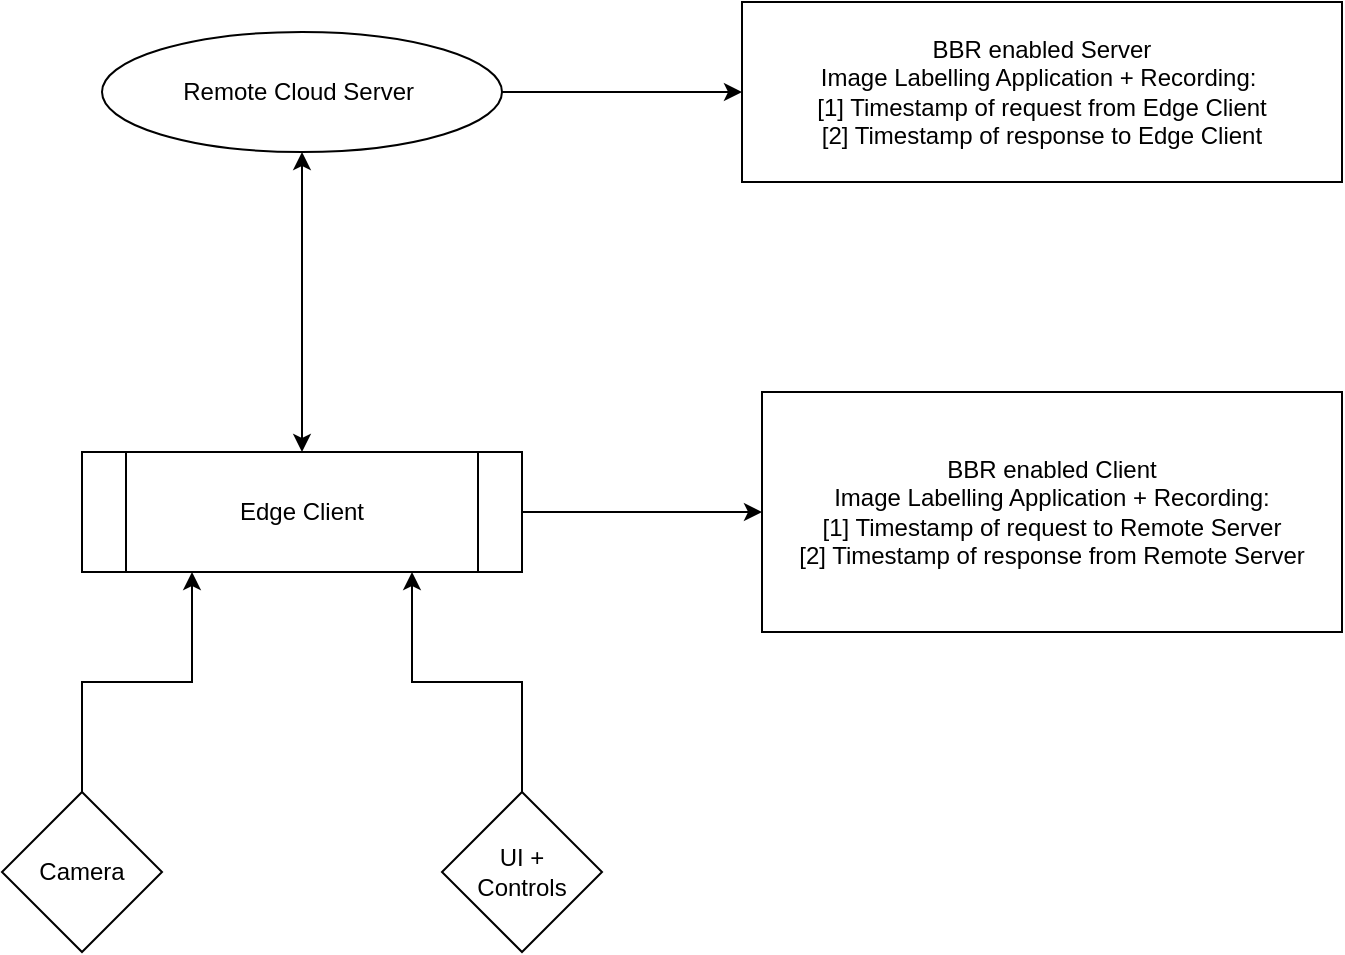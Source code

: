 <mxfile version="20.8.0" type="device"><diagram id="y_NSt7GkJxzaYznIdNos" name="Page-1"><mxGraphModel dx="1009" dy="550" grid="1" gridSize="10" guides="1" tooltips="1" connect="1" arrows="1" fold="1" page="1" pageScale="1" pageWidth="850" pageHeight="1100" math="0" shadow="0"><root><mxCell id="0"/><mxCell id="1" parent="0"/><mxCell id="_a9UMphmxb66hPFuJ-Tt-4" value="" style="edgeStyle=orthogonalEdgeStyle;rounded=0;orthogonalLoop=1;jettySize=auto;html=1;" edge="1" parent="1" source="_a9UMphmxb66hPFuJ-Tt-1" target="_a9UMphmxb66hPFuJ-Tt-3"><mxGeometry relative="1" as="geometry"/></mxCell><mxCell id="_a9UMphmxb66hPFuJ-Tt-1" value="" style="ellipse;whiteSpace=wrap;html=1;" vertex="1" parent="1"><mxGeometry x="110" y="80" width="200" height="60" as="geometry"/></mxCell><mxCell id="_a9UMphmxb66hPFuJ-Tt-2" value="Remote Cloud Server&amp;nbsp;" style="text;html=1;strokeColor=none;fillColor=none;align=center;verticalAlign=middle;whiteSpace=wrap;rounded=0;" vertex="1" parent="1"><mxGeometry x="140" y="95" width="140" height="30" as="geometry"/></mxCell><mxCell id="_a9UMphmxb66hPFuJ-Tt-3" value="" style="whiteSpace=wrap;html=1;" vertex="1" parent="1"><mxGeometry x="430" y="65" width="300" height="90" as="geometry"/></mxCell><mxCell id="_a9UMphmxb66hPFuJ-Tt-5" value="BBR enabled Server&lt;br&gt;Image Labelling Application +&amp;nbsp;Recording:&amp;nbsp;&lt;br&gt;[1] Timestamp of request from Edge Client&lt;br&gt;[2] Timestamp of response to Edge Client" style="text;html=1;strokeColor=none;fillColor=none;align=center;verticalAlign=middle;whiteSpace=wrap;rounded=0;" vertex="1" parent="1"><mxGeometry x="465" y="95" width="230" height="30" as="geometry"/></mxCell><mxCell id="_a9UMphmxb66hPFuJ-Tt-16" style="edgeStyle=orthogonalEdgeStyle;rounded=0;orthogonalLoop=1;jettySize=auto;html=1;exitX=1;exitY=0.5;exitDx=0;exitDy=0;" edge="1" parent="1" source="_a9UMphmxb66hPFuJ-Tt-7"><mxGeometry relative="1" as="geometry"><mxPoint x="440" y="320" as="targetPoint"/></mxGeometry></mxCell><mxCell id="_a9UMphmxb66hPFuJ-Tt-7" value="" style="shape=process;whiteSpace=wrap;html=1;backgroundOutline=1;" vertex="1" parent="1"><mxGeometry x="100" y="290" width="220" height="60" as="geometry"/></mxCell><mxCell id="_a9UMphmxb66hPFuJ-Tt-13" style="edgeStyle=orthogonalEdgeStyle;rounded=0;orthogonalLoop=1;jettySize=auto;html=1;entryX=0.75;entryY=1;entryDx=0;entryDy=0;" edge="1" parent="1" source="_a9UMphmxb66hPFuJ-Tt-10" target="_a9UMphmxb66hPFuJ-Tt-7"><mxGeometry relative="1" as="geometry"/></mxCell><mxCell id="_a9UMphmxb66hPFuJ-Tt-10" value="" style="rhombus;whiteSpace=wrap;html=1;" vertex="1" parent="1"><mxGeometry x="280" y="460" width="80" height="80" as="geometry"/></mxCell><mxCell id="_a9UMphmxb66hPFuJ-Tt-12" style="edgeStyle=orthogonalEdgeStyle;rounded=0;orthogonalLoop=1;jettySize=auto;html=1;entryX=0.25;entryY=1;entryDx=0;entryDy=0;" edge="1" parent="1" source="_a9UMphmxb66hPFuJ-Tt-11" target="_a9UMphmxb66hPFuJ-Tt-7"><mxGeometry relative="1" as="geometry"/></mxCell><mxCell id="_a9UMphmxb66hPFuJ-Tt-11" value="" style="rhombus;whiteSpace=wrap;html=1;" vertex="1" parent="1"><mxGeometry x="60" y="460" width="80" height="80" as="geometry"/></mxCell><mxCell id="_a9UMphmxb66hPFuJ-Tt-14" value="Camera" style="text;html=1;strokeColor=none;fillColor=none;align=center;verticalAlign=middle;whiteSpace=wrap;rounded=0;" vertex="1" parent="1"><mxGeometry x="70" y="487.5" width="60" height="25" as="geometry"/></mxCell><mxCell id="_a9UMphmxb66hPFuJ-Tt-15" value="UI + Controls" style="text;html=1;strokeColor=none;fillColor=none;align=center;verticalAlign=middle;whiteSpace=wrap;rounded=0;" vertex="1" parent="1"><mxGeometry x="290" y="485" width="60" height="30" as="geometry"/></mxCell><mxCell id="_a9UMphmxb66hPFuJ-Tt-17" value="" style="rounded=0;whiteSpace=wrap;html=1;" vertex="1" parent="1"><mxGeometry x="440" y="260" width="290" height="120" as="geometry"/></mxCell><mxCell id="_a9UMphmxb66hPFuJ-Tt-18" value="Edge Client" style="text;html=1;strokeColor=none;fillColor=none;align=center;verticalAlign=middle;whiteSpace=wrap;rounded=0;" vertex="1" parent="1"><mxGeometry x="155" y="305" width="110" height="30" as="geometry"/></mxCell><mxCell id="_a9UMphmxb66hPFuJ-Tt-19" value="" style="endArrow=classic;startArrow=classic;html=1;rounded=0;exitX=0.5;exitY=0;exitDx=0;exitDy=0;entryX=0.5;entryY=1;entryDx=0;entryDy=0;" edge="1" parent="1" source="_a9UMphmxb66hPFuJ-Tt-7" target="_a9UMphmxb66hPFuJ-Tt-1"><mxGeometry width="50" height="50" relative="1" as="geometry"><mxPoint x="400" y="300" as="sourcePoint"/><mxPoint x="450" y="250" as="targetPoint"/></mxGeometry></mxCell><mxCell id="_a9UMphmxb66hPFuJ-Tt-20" value="BBR enabled Client&lt;br&gt;Image Labelling Application + Recording:&lt;br&gt;[1] Timestamp of request to Remote Server&lt;br&gt;[2] Timestamp of response from Remote Server" style="text;html=1;strokeColor=none;fillColor=none;align=center;verticalAlign=middle;whiteSpace=wrap;rounded=0;" vertex="1" parent="1"><mxGeometry x="455" y="277.5" width="260" height="85" as="geometry"/></mxCell></root></mxGraphModel></diagram></mxfile>